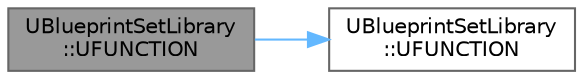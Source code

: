 digraph "UBlueprintSetLibrary::UFUNCTION"
{
 // INTERACTIVE_SVG=YES
 // LATEX_PDF_SIZE
  bgcolor="transparent";
  edge [fontname=Helvetica,fontsize=10,labelfontname=Helvetica,labelfontsize=10];
  node [fontname=Helvetica,fontsize=10,shape=box,height=0.2,width=0.4];
  rankdir="LR";
  Node1 [id="Node000001",label="UBlueprintSetLibrary\l::UFUNCTION",height=0.2,width=0.4,color="gray40", fillcolor="grey60", style="filled", fontcolor="black",tooltip="Not exposed to users."];
  Node1 -> Node2 [id="edge1_Node000001_Node000002",color="steelblue1",style="solid",tooltip=" "];
  Node2 [id="Node000002",label="UBlueprintSetLibrary\l::UFUNCTION",height=0.2,width=0.4,color="grey40", fillcolor="white", style="filled",URL="$de/d4c/classUBlueprintSetLibrary.html#a7f4e0727705ce49b751e45e3d40612bd",tooltip="Adds item to set."];
}
